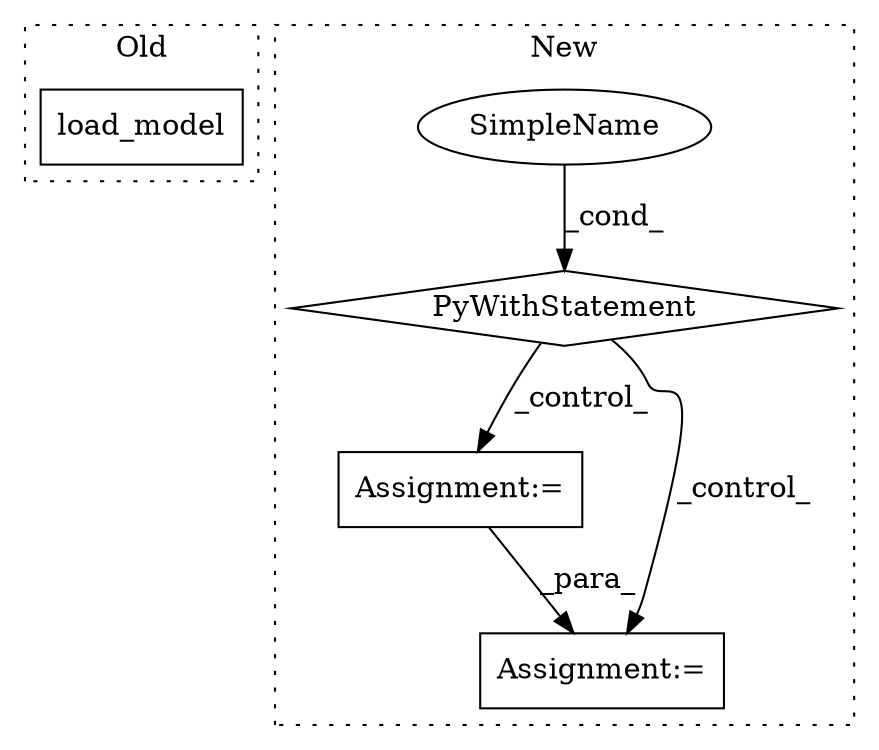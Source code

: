 digraph G {
subgraph cluster0 {
1 [label="load_model" a="32" s="1712" l="12" shape="box"];
label = "Old";
style="dotted";
}
subgraph cluster1 {
2 [label="PyWithStatement" a="104" s="5157,5182" l="10,2" shape="diamond"];
3 [label="SimpleName" a="42" s="" l="" shape="ellipse"];
4 [label="Assignment:=" a="7" s="5195" l="1" shape="box"];
5 [label="Assignment:=" a="7" s="5304" l="1" shape="box"];
label = "New";
style="dotted";
}
2 -> 4 [label="_control_"];
2 -> 5 [label="_control_"];
3 -> 2 [label="_cond_"];
4 -> 5 [label="_para_"];
}